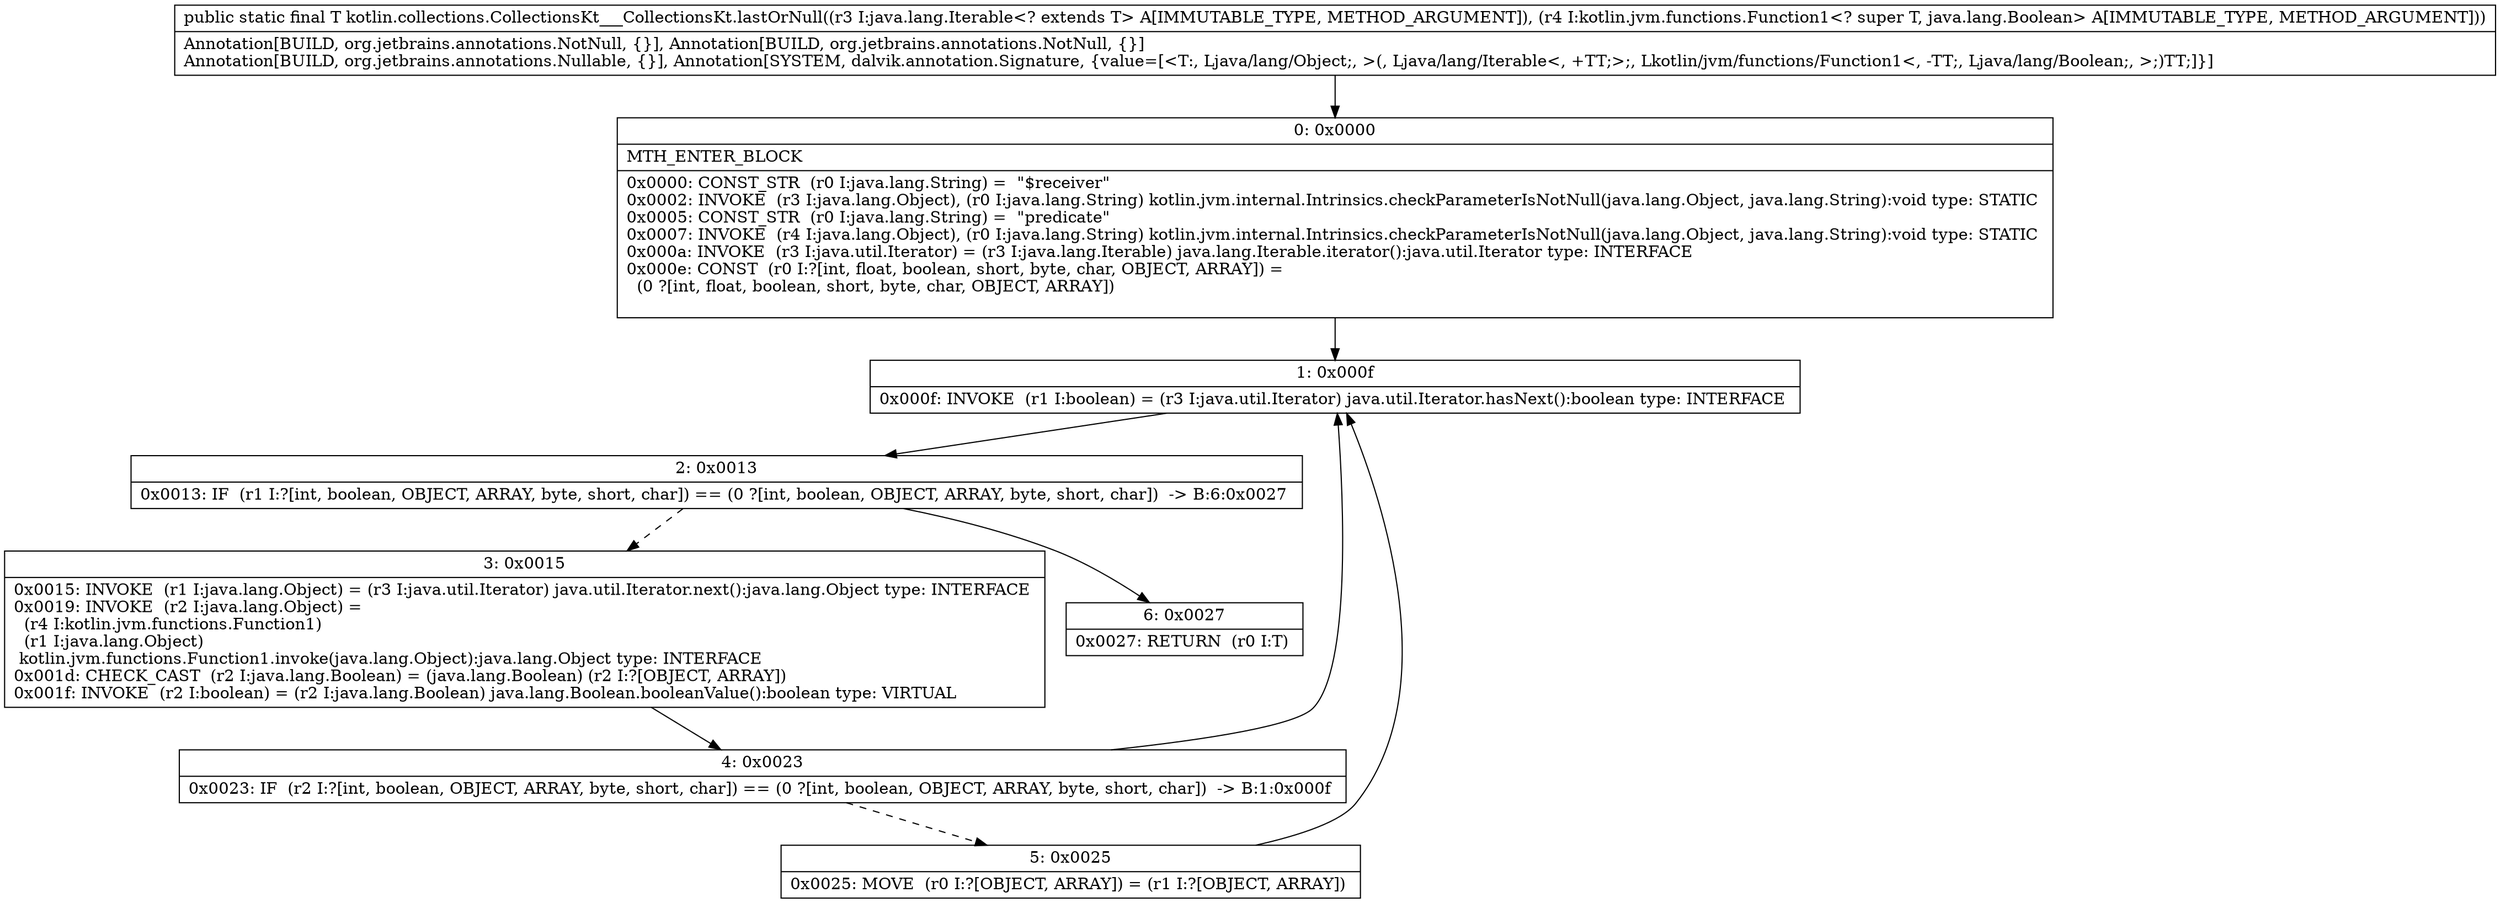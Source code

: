 digraph "CFG forkotlin.collections.CollectionsKt___CollectionsKt.lastOrNull(Ljava\/lang\/Iterable;Lkotlin\/jvm\/functions\/Function1;)Ljava\/lang\/Object;" {
Node_0 [shape=record,label="{0\:\ 0x0000|MTH_ENTER_BLOCK\l|0x0000: CONST_STR  (r0 I:java.lang.String) =  \"$receiver\" \l0x0002: INVOKE  (r3 I:java.lang.Object), (r0 I:java.lang.String) kotlin.jvm.internal.Intrinsics.checkParameterIsNotNull(java.lang.Object, java.lang.String):void type: STATIC \l0x0005: CONST_STR  (r0 I:java.lang.String) =  \"predicate\" \l0x0007: INVOKE  (r4 I:java.lang.Object), (r0 I:java.lang.String) kotlin.jvm.internal.Intrinsics.checkParameterIsNotNull(java.lang.Object, java.lang.String):void type: STATIC \l0x000a: INVOKE  (r3 I:java.util.Iterator) = (r3 I:java.lang.Iterable) java.lang.Iterable.iterator():java.util.Iterator type: INTERFACE \l0x000e: CONST  (r0 I:?[int, float, boolean, short, byte, char, OBJECT, ARRAY]) = \l  (0 ?[int, float, boolean, short, byte, char, OBJECT, ARRAY])\l \l}"];
Node_1 [shape=record,label="{1\:\ 0x000f|0x000f: INVOKE  (r1 I:boolean) = (r3 I:java.util.Iterator) java.util.Iterator.hasNext():boolean type: INTERFACE \l}"];
Node_2 [shape=record,label="{2\:\ 0x0013|0x0013: IF  (r1 I:?[int, boolean, OBJECT, ARRAY, byte, short, char]) == (0 ?[int, boolean, OBJECT, ARRAY, byte, short, char])  \-\> B:6:0x0027 \l}"];
Node_3 [shape=record,label="{3\:\ 0x0015|0x0015: INVOKE  (r1 I:java.lang.Object) = (r3 I:java.util.Iterator) java.util.Iterator.next():java.lang.Object type: INTERFACE \l0x0019: INVOKE  (r2 I:java.lang.Object) = \l  (r4 I:kotlin.jvm.functions.Function1)\l  (r1 I:java.lang.Object)\l kotlin.jvm.functions.Function1.invoke(java.lang.Object):java.lang.Object type: INTERFACE \l0x001d: CHECK_CAST  (r2 I:java.lang.Boolean) = (java.lang.Boolean) (r2 I:?[OBJECT, ARRAY]) \l0x001f: INVOKE  (r2 I:boolean) = (r2 I:java.lang.Boolean) java.lang.Boolean.booleanValue():boolean type: VIRTUAL \l}"];
Node_4 [shape=record,label="{4\:\ 0x0023|0x0023: IF  (r2 I:?[int, boolean, OBJECT, ARRAY, byte, short, char]) == (0 ?[int, boolean, OBJECT, ARRAY, byte, short, char])  \-\> B:1:0x000f \l}"];
Node_5 [shape=record,label="{5\:\ 0x0025|0x0025: MOVE  (r0 I:?[OBJECT, ARRAY]) = (r1 I:?[OBJECT, ARRAY]) \l}"];
Node_6 [shape=record,label="{6\:\ 0x0027|0x0027: RETURN  (r0 I:T) \l}"];
MethodNode[shape=record,label="{public static final T kotlin.collections.CollectionsKt___CollectionsKt.lastOrNull((r3 I:java.lang.Iterable\<? extends T\> A[IMMUTABLE_TYPE, METHOD_ARGUMENT]), (r4 I:kotlin.jvm.functions.Function1\<? super T, java.lang.Boolean\> A[IMMUTABLE_TYPE, METHOD_ARGUMENT]))  | Annotation[BUILD, org.jetbrains.annotations.NotNull, \{\}], Annotation[BUILD, org.jetbrains.annotations.NotNull, \{\}]\lAnnotation[BUILD, org.jetbrains.annotations.Nullable, \{\}], Annotation[SYSTEM, dalvik.annotation.Signature, \{value=[\<T:, Ljava\/lang\/Object;, \>(, Ljava\/lang\/Iterable\<, +TT;\>;, Lkotlin\/jvm\/functions\/Function1\<, \-TT;, Ljava\/lang\/Boolean;, \>;)TT;]\}]\l}"];
MethodNode -> Node_0;
Node_0 -> Node_1;
Node_1 -> Node_2;
Node_2 -> Node_3[style=dashed];
Node_2 -> Node_6;
Node_3 -> Node_4;
Node_4 -> Node_1;
Node_4 -> Node_5[style=dashed];
Node_5 -> Node_1;
}

